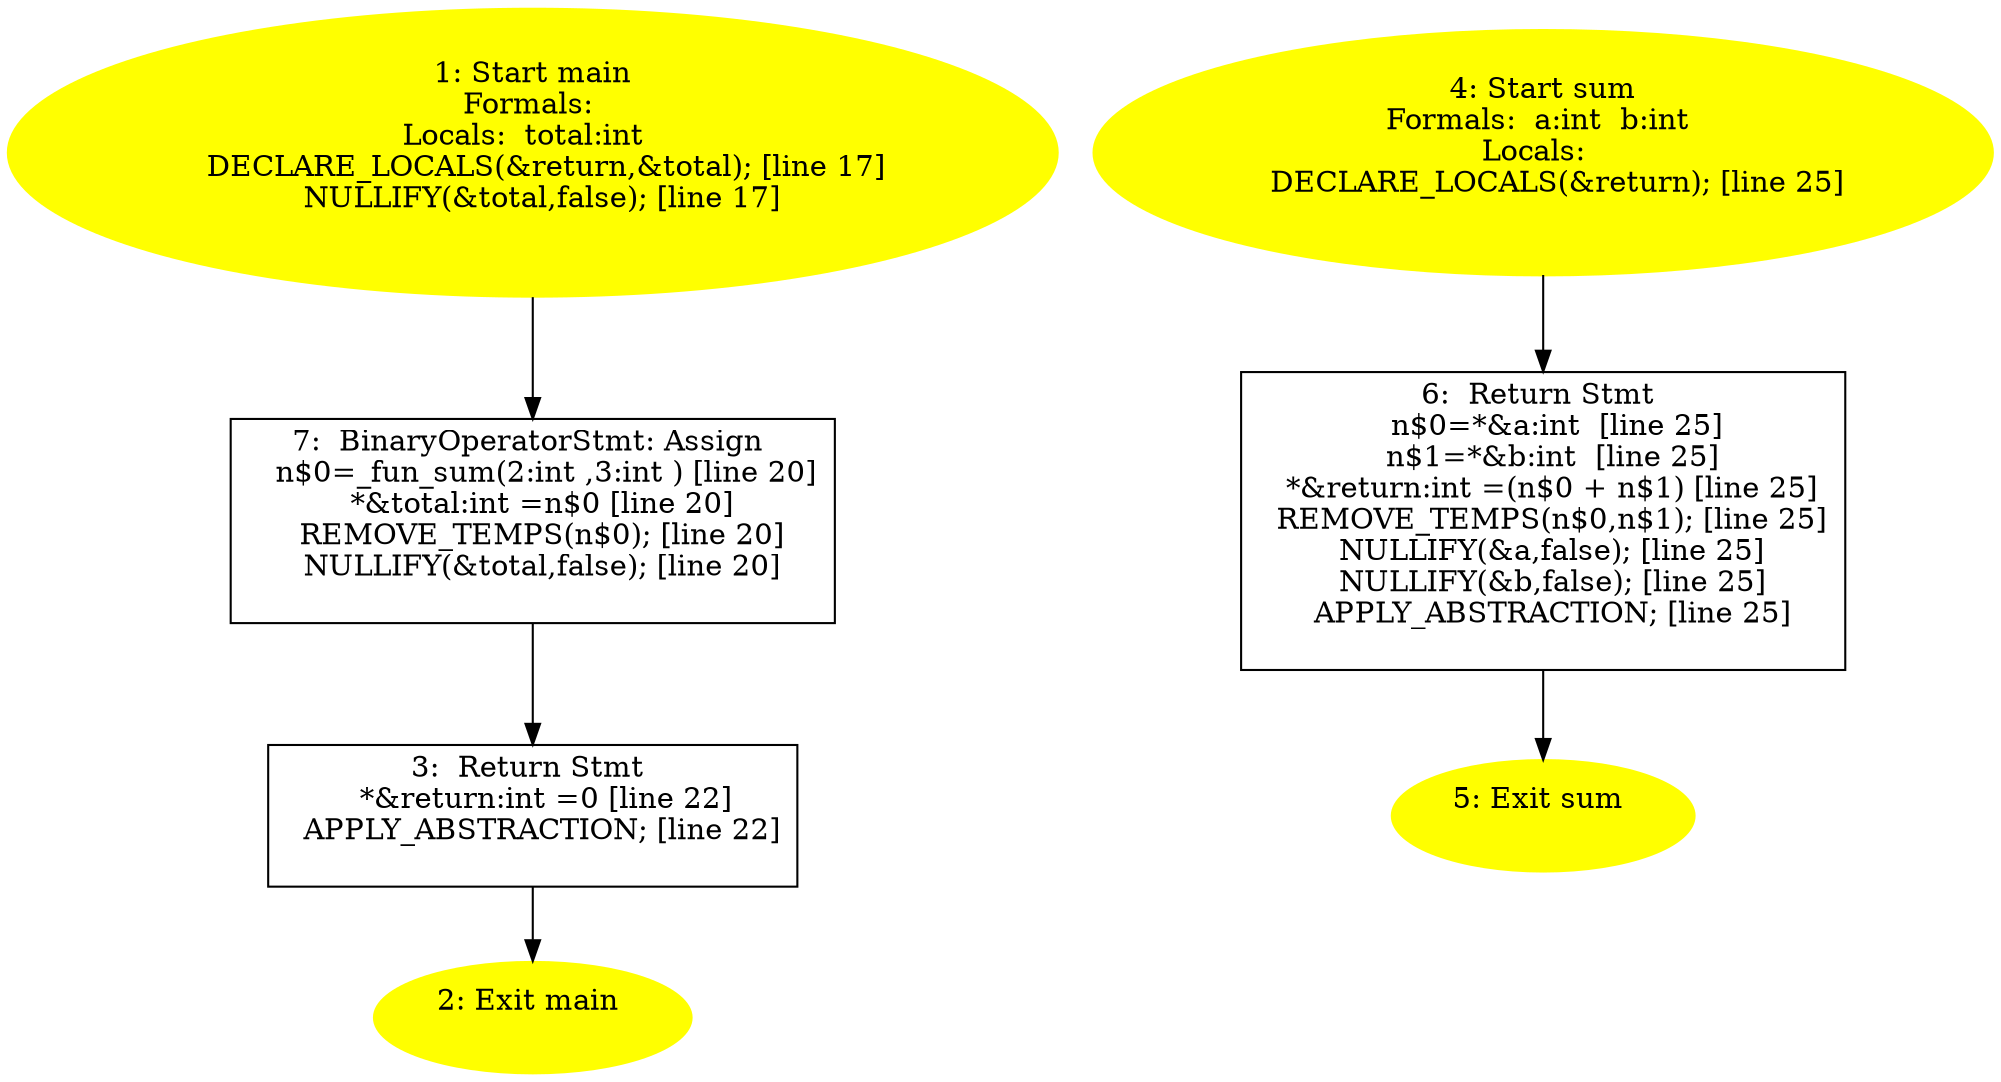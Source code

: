digraph iCFG {
7 [label="7:  BinaryOperatorStmt: Assign \n   n$0=_fun_sum(2:int ,3:int ) [line 20]\n  *&total:int =n$0 [line 20]\n  REMOVE_TEMPS(n$0); [line 20]\n  NULLIFY(&total,false); [line 20]\n " shape="box"]
	

	 7 -> 3 ;
6 [label="6:  Return Stmt \n   n$0=*&a:int  [line 25]\n  n$1=*&b:int  [line 25]\n  *&return:int =(n$0 + n$1) [line 25]\n  REMOVE_TEMPS(n$0,n$1); [line 25]\n  NULLIFY(&a,false); [line 25]\n  NULLIFY(&b,false); [line 25]\n  APPLY_ABSTRACTION; [line 25]\n " shape="box"]
	

	 6 -> 5 ;
5 [label="5: Exit sum \n  " color=yellow style=filled]
	

4 [label="4: Start sum\nFormals:  a:int  b:int \nLocals:  \n   DECLARE_LOCALS(&return); [line 25]\n " color=yellow style=filled]
	

	 4 -> 6 ;
3 [label="3:  Return Stmt \n   *&return:int =0 [line 22]\n  APPLY_ABSTRACTION; [line 22]\n " shape="box"]
	

	 3 -> 2 ;
2 [label="2: Exit main \n  " color=yellow style=filled]
	

1 [label="1: Start main\nFormals: \nLocals:  total:int  \n   DECLARE_LOCALS(&return,&total); [line 17]\n  NULLIFY(&total,false); [line 17]\n " color=yellow style=filled]
	

	 1 -> 7 ;
}
